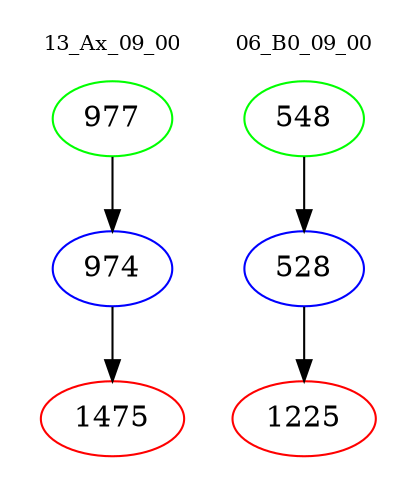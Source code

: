 digraph{
subgraph cluster_0 {
color = white
label = "13_Ax_09_00";
fontsize=10;
T0_977 [label="977", color="green"]
T0_977 -> T0_974 [color="black"]
T0_974 [label="974", color="blue"]
T0_974 -> T0_1475 [color="black"]
T0_1475 [label="1475", color="red"]
}
subgraph cluster_1 {
color = white
label = "06_B0_09_00";
fontsize=10;
T1_548 [label="548", color="green"]
T1_548 -> T1_528 [color="black"]
T1_528 [label="528", color="blue"]
T1_528 -> T1_1225 [color="black"]
T1_1225 [label="1225", color="red"]
}
}
